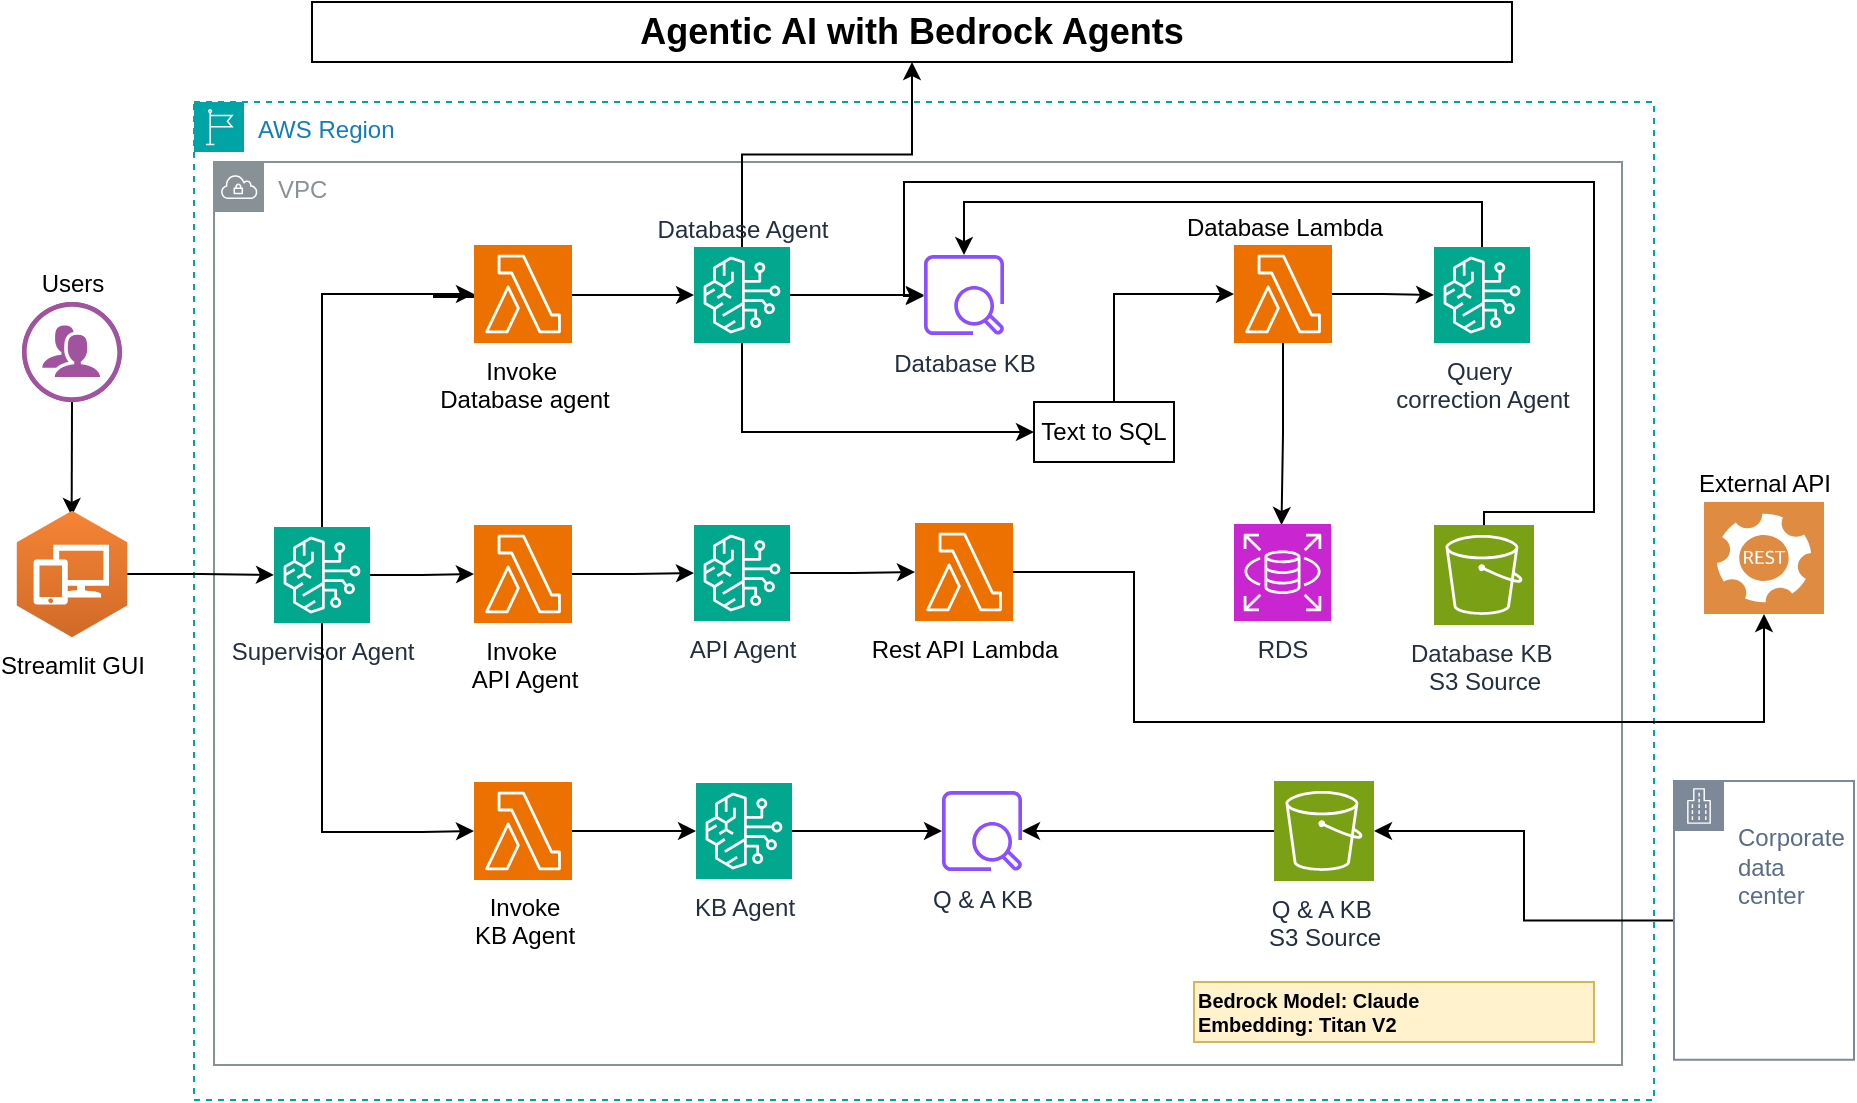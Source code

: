 <mxfile version="24.7.14">
  <diagram name="Page-1" id="BEV_N_K4sCaPAyVdjuHi">
    <mxGraphModel dx="3804" dy="1042" grid="1" gridSize="10" guides="1" tooltips="1" connect="1" arrows="1" fold="1" page="1" pageScale="1" pageWidth="850" pageHeight="1100" background="none" math="0" shadow="0">
      <root>
        <mxCell id="0" />
        <mxCell id="1" parent="0" />
        <mxCell id="mIhtb_WAByD7dWI37VxC-13" value="AWS Region" style="points=[[0,0],[0.25,0],[0.5,0],[0.75,0],[1,0],[1,0.25],[1,0.5],[1,0.75],[1,1],[0.75,1],[0.5,1],[0.25,1],[0,1],[0,0.75],[0,0.5],[0,0.25]];outlineConnect=0;gradientColor=none;html=1;whiteSpace=wrap;fontSize=12;fontStyle=0;container=0;pointerEvents=0;collapsible=0;recursiveResize=0;shape=mxgraph.aws4.group;grIcon=mxgraph.aws4.group_region;strokeColor=#00A4A6;fillColor=none;verticalAlign=top;align=left;spacingLeft=30;fontColor=#147EBA;dashed=1;" parent="1" vertex="1">
          <mxGeometry y="100" width="730" height="499" as="geometry" />
        </mxCell>
        <mxCell id="mIhtb_WAByD7dWI37VxC-51" value="&lt;b&gt;&lt;font style=&quot;font-size: 18px;&quot;&gt;Agentic AI with Bedrock Agents&lt;/font&gt;&lt;/b&gt;" style="rounded=0;whiteSpace=wrap;html=1;" parent="1" vertex="1">
          <mxGeometry x="59" y="50" width="600" height="30" as="geometry" />
        </mxCell>
        <mxCell id="mIhtb_WAByD7dWI37VxC-10" value="Users" style="verticalLabelPosition=top;sketch=0;html=1;fillColor=#A153A0;strokeColor=#ffffff;verticalAlign=bottom;align=center;points=[[0,0.5,0],[0.125,0.25,0],[0.25,0,0],[0.5,0,0],[0.75,0,0],[0.875,0.25,0],[1,0.5,0],[0.875,0.75,0],[0.75,1,0],[0.5,1,0],[0.125,0.75,0]];pointerEvents=1;shape=mxgraph.cisco_safe.compositeIcon;bgIcon=ellipse;resIcon=mxgraph.cisco_safe.design.users;labelPosition=center;" parent="1" vertex="1">
          <mxGeometry x="-86" y="200" width="50" height="50" as="geometry" />
        </mxCell>
        <mxCell id="3" style="edgeStyle=none;html=1;exitX=0.5;exitY=1;exitDx=0;exitDy=0;exitPerimeter=0;" parent="1" source="mIhtb_WAByD7dWI37VxC-10" edge="1">
          <mxGeometry relative="1" as="geometry">
            <mxPoint x="-2" y="185" as="sourcePoint" />
            <mxPoint x="-61.177" y="307" as="targetPoint" />
          </mxGeometry>
        </mxCell>
        <mxCell id="mIhtb_WAByD7dWI37VxC-12" value="VPC" style="sketch=0;outlineConnect=0;gradientColor=none;html=1;whiteSpace=wrap;fontSize=12;fontStyle=0;shape=mxgraph.aws4.group;grIcon=mxgraph.aws4.group_vpc;strokeColor=#879196;fillColor=none;verticalAlign=top;align=left;spacingLeft=30;fontColor=#879196;dashed=0;" parent="1" vertex="1">
          <mxGeometry x="10" y="130" width="704" height="451.5" as="geometry" />
        </mxCell>
        <mxCell id="mIhtb_WAByD7dWI37VxC-45" value="Text to SQL" style="rounded=0;whiteSpace=wrap;html=1;" parent="1" vertex="1">
          <mxGeometry x="420" y="250" width="70" height="30" as="geometry" />
        </mxCell>
        <mxCell id="_DLhRzLqX7Xbt8yUZtbc-25" style="edgeStyle=orthogonalEdgeStyle;rounded=0;orthogonalLoop=1;jettySize=auto;html=1;exitX=1;exitY=0.5;exitDx=0;exitDy=0;exitPerimeter=0;" parent="1" source="4" target="_DLhRzLqX7Xbt8yUZtbc-13" edge="1">
          <mxGeometry relative="1" as="geometry" />
        </mxCell>
        <mxCell id="62X7Fw03NBtU8NxYTAc2-26" style="edgeStyle=orthogonalEdgeStyle;rounded=0;orthogonalLoop=1;jettySize=auto;html=1;entryX=0;entryY=0.5;entryDx=0;entryDy=0;exitX=0.5;exitY=1;exitDx=0;exitDy=0;exitPerimeter=0;" parent="1" source="4" target="mIhtb_WAByD7dWI37VxC-45" edge="1">
          <mxGeometry relative="1" as="geometry">
            <Array as="points">
              <mxPoint x="274" y="265" />
            </Array>
          </mxGeometry>
        </mxCell>
        <mxCell id="62X7Fw03NBtU8NxYTAc2-30" value="" style="edgeStyle=orthogonalEdgeStyle;rounded=0;orthogonalLoop=1;jettySize=auto;html=1;" parent="1" source="4" target="mIhtb_WAByD7dWI37VxC-51" edge="1">
          <mxGeometry relative="1" as="geometry" />
        </mxCell>
        <mxCell id="4" value="Database Agent" style="sketch=0;points=[[0,0,0],[0.25,0,0],[0.5,0,0],[0.75,0,0],[1,0,0],[0,1,0],[0.25,1,0],[0.5,1,0],[0.75,1,0],[1,1,0],[0,0.25,0],[0,0.5,0],[0,0.75,0],[1,0.25,0],[1,0.5,0],[1,0.75,0]];outlineConnect=0;fontColor=#232F3E;fillColor=#01A88D;strokeColor=#ffffff;dashed=0;verticalLabelPosition=top;verticalAlign=bottom;align=center;html=1;fontSize=12;fontStyle=0;aspect=fixed;shape=mxgraph.aws4.resourceIcon;resIcon=mxgraph.aws4.bedrock;labelPosition=center;" parent="1" vertex="1">
          <mxGeometry x="250" y="172.5" width="48" height="48" as="geometry" />
        </mxCell>
        <mxCell id="_DLhRzLqX7Xbt8yUZtbc-29" style="edgeStyle=orthogonalEdgeStyle;rounded=0;orthogonalLoop=1;jettySize=auto;html=1;exitX=0.5;exitY=0;exitDx=0;exitDy=0;exitPerimeter=0;" parent="1" source="_DLhRzLqX7Xbt8yUZtbc-12" target="_DLhRzLqX7Xbt8yUZtbc-13" edge="1">
          <mxGeometry relative="1" as="geometry">
            <mxPoint x="646" y="120.5" as="sourcePoint" />
            <mxPoint x="366" y="130.5" as="targetPoint" />
            <Array as="points">
              <mxPoint x="645" y="305" />
              <mxPoint x="700" y="305" />
              <mxPoint x="700" y="140" />
              <mxPoint x="355" y="140" />
              <mxPoint x="355" y="197" />
            </Array>
          </mxGeometry>
        </mxCell>
        <mxCell id="_DLhRzLqX7Xbt8yUZtbc-13" value="Database KB" style="sketch=0;outlineConnect=0;fontColor=#232F3E;gradientColor=none;fillColor=#8C4FFF;strokeColor=none;dashed=0;verticalLabelPosition=bottom;verticalAlign=top;align=center;html=1;fontSize=12;fontStyle=0;aspect=fixed;pointerEvents=1;shape=mxgraph.aws4.opensearch_service_data_node;" parent="1" vertex="1">
          <mxGeometry x="365" y="176.5" width="40" height="40" as="geometry" />
        </mxCell>
        <mxCell id="_DLhRzLqX7Xbt8yUZtbc-30" style="edgeStyle=orthogonalEdgeStyle;rounded=0;orthogonalLoop=1;jettySize=auto;html=1;exitX=1;exitY=0.5;exitDx=0;exitDy=0;exitPerimeter=0;" parent="1" source="_DLhRzLqX7Xbt8yUZtbc-18" target="_DLhRzLqX7Xbt8yUZtbc-28" edge="1">
          <mxGeometry relative="1" as="geometry" />
        </mxCell>
        <mxCell id="_DLhRzLqX7Xbt8yUZtbc-18" value="&lt;span style=&quot;color: rgb(0, 0, 0);&quot;&gt;Database Lambda&lt;/span&gt;" style="sketch=0;points=[[0,0,0],[0.25,0,0],[0.5,0,0],[0.75,0,0],[1,0,0],[0,1,0],[0.25,1,0],[0.5,1,0],[0.75,1,0],[1,1,0],[0,0.25,0],[0,0.5,0],[0,0.75,0],[1,0.25,0],[1,0.5,0],[1,0.75,0]];outlineConnect=0;fontColor=#232F3E;fillColor=#ED7100;strokeColor=#ffffff;dashed=0;verticalLabelPosition=top;verticalAlign=bottom;align=center;html=1;fontSize=12;fontStyle=0;aspect=fixed;shape=mxgraph.aws4.resourceIcon;resIcon=mxgraph.aws4.lambda;labelPosition=center;" parent="1" vertex="1">
          <mxGeometry x="520" y="171.5" width="49" height="49" as="geometry" />
        </mxCell>
        <mxCell id="_DLhRzLqX7Xbt8yUZtbc-28" value="Query&amp;nbsp;&lt;div&gt;correction Agent&lt;/div&gt;" style="sketch=0;points=[[0,0,0],[0.25,0,0],[0.5,0,0],[0.75,0,0],[1,0,0],[0,1,0],[0.25,1,0],[0.5,1,0],[0.75,1,0],[1,1,0],[0,0.25,0],[0,0.5,0],[0,0.75,0],[1,0.25,0],[1,0.5,0],[1,0.75,0]];outlineConnect=0;fontColor=#232F3E;fillColor=#01A88D;strokeColor=#ffffff;dashed=0;verticalLabelPosition=bottom;verticalAlign=top;align=center;html=1;fontSize=12;fontStyle=0;aspect=fixed;shape=mxgraph.aws4.resourceIcon;resIcon=mxgraph.aws4.bedrock;" parent="1" vertex="1">
          <mxGeometry x="620" y="172.5" width="48" height="48" as="geometry" />
        </mxCell>
        <mxCell id="_DLhRzLqX7Xbt8yUZtbc-33" style="edgeStyle=orthogonalEdgeStyle;rounded=0;orthogonalLoop=1;jettySize=auto;html=1;" parent="1" source="_DLhRzLqX7Xbt8yUZtbc-28" target="_DLhRzLqX7Xbt8yUZtbc-13" edge="1">
          <mxGeometry relative="1" as="geometry">
            <Array as="points">
              <mxPoint x="644" y="150" />
              <mxPoint x="385" y="150" />
            </Array>
          </mxGeometry>
        </mxCell>
        <mxCell id="_DLhRzLqX7Xbt8yUZtbc-36" style="edgeStyle=orthogonalEdgeStyle;rounded=0;orthogonalLoop=1;jettySize=auto;html=1;exitX=0.5;exitY=1;exitDx=0;exitDy=0;exitPerimeter=0;entryX=0.5;entryY=0;entryDx=0;entryDy=0;entryPerimeter=0;" parent="1" source="_DLhRzLqX7Xbt8yUZtbc-18" edge="1">
          <mxGeometry relative="1" as="geometry">
            <mxPoint x="543.75" y="311.5" as="targetPoint" />
          </mxGeometry>
        </mxCell>
        <mxCell id="_DLhRzLqX7Xbt8yUZtbc-21" style="edgeStyle=orthogonalEdgeStyle;rounded=0;orthogonalLoop=1;jettySize=auto;html=1;" parent="1" source="mIhtb_WAByD7dWI37VxC-14" target="_DLhRzLqX7Xbt8yUZtbc-11" edge="1">
          <mxGeometry relative="1" as="geometry" />
        </mxCell>
        <mxCell id="mIhtb_WAByD7dWI37VxC-14" value="Q &amp;amp; A KB&amp;nbsp;&lt;div&gt;S3 Source&lt;/div&gt;" style="sketch=0;points=[[0,0,0],[0.25,0,0],[0.5,0,0],[0.75,0,0],[1,0,0],[0,1,0],[0.25,1,0],[0.5,1,0],[0.75,1,0],[1,1,0],[0,0.25,0],[0,0.5,0],[0,0.75,0],[1,0.25,0],[1,0.5,0],[1,0.75,0]];outlineConnect=0;fontColor=#232F3E;fillColor=#7AA116;strokeColor=#ffffff;dashed=0;verticalLabelPosition=bottom;verticalAlign=top;align=center;html=1;fontSize=12;fontStyle=0;aspect=fixed;shape=mxgraph.aws4.resourceIcon;resIcon=mxgraph.aws4.s3;" parent="1" vertex="1">
          <mxGeometry x="540" y="439.5" width="50" height="50" as="geometry" />
        </mxCell>
        <mxCell id="mIhtb_WAByD7dWI37VxC-17" value="RDS" style="sketch=0;points=[[0,0,0],[0.25,0,0],[0.5,0,0],[0.75,0,0],[1,0,0],[0,1,0],[0.25,1,0],[0.5,1,0],[0.75,1,0],[1,1,0],[0,0.25,0],[0,0.5,0],[0,0.75,0],[1,0.25,0],[1,0.5,0],[1,0.75,0]];outlineConnect=0;fontColor=#232F3E;fillColor=#C925D1;strokeColor=#ffffff;dashed=0;verticalLabelPosition=bottom;verticalAlign=top;align=center;html=1;fontSize=12;fontStyle=0;aspect=fixed;shape=mxgraph.aws4.resourceIcon;resIcon=mxgraph.aws4.rds;" parent="1" vertex="1">
          <mxGeometry x="520" y="311" width="48.5" height="48.5" as="geometry" />
        </mxCell>
        <mxCell id="mIhtb_WAByD7dWI37VxC-57" value="&lt;h5&gt;Bedrock Model: Claude&lt;font size=&quot;1&quot;&gt;&lt;br&gt;&lt;/font&gt;&lt;span style=&quot;background-color: initial;&quot;&gt;&lt;font style=&quot;font-size: 10px;&quot;&gt;Embedding: Titan V2&lt;/font&gt;&lt;/span&gt;&lt;/h5&gt;" style="text;html=1;align=left;verticalAlign=middle;whiteSpace=wrap;rounded=0;strokeColor=#d6b656;fillColor=#fff2cc;" parent="1" vertex="1">
          <mxGeometry x="500" y="540" width="200" height="30" as="geometry" />
        </mxCell>
        <mxCell id="5" value="API Agent" style="sketch=0;points=[[0,0,0],[0.25,0,0],[0.5,0,0],[0.75,0,0],[1,0,0],[0,1,0],[0.25,1,0],[0.5,1,0],[0.75,1,0],[1,1,0],[0,0.25,0],[0,0.5,0],[0,0.75,0],[1,0.25,0],[1,0.5,0],[1,0.75,0]];outlineConnect=0;fontColor=#232F3E;fillColor=#01A88D;strokeColor=#ffffff;dashed=0;verticalLabelPosition=bottom;verticalAlign=top;align=center;html=1;fontSize=12;fontStyle=0;aspect=fixed;shape=mxgraph.aws4.resourceIcon;resIcon=mxgraph.aws4.bedrock;" parent="1" vertex="1">
          <mxGeometry x="250" y="311.5" width="48" height="48" as="geometry" />
        </mxCell>
        <mxCell id="_DLhRzLqX7Xbt8yUZtbc-16" style="edgeStyle=orthogonalEdgeStyle;rounded=0;orthogonalLoop=1;jettySize=auto;html=1;exitX=1;exitY=0.5;exitDx=0;exitDy=0;exitPerimeter=0;" parent="1" source="6" target="_DLhRzLqX7Xbt8yUZtbc-11" edge="1">
          <mxGeometry relative="1" as="geometry" />
        </mxCell>
        <mxCell id="6" value="KB Agent" style="sketch=0;points=[[0,0,0],[0.25,0,0],[0.5,0,0],[0.75,0,0],[1,0,0],[0,1,0],[0.25,1,0],[0.5,1,0],[0.75,1,0],[1,1,0],[0,0.25,0],[0,0.5,0],[0,0.75,0],[1,0.25,0],[1,0.5,0],[1,0.75,0]];outlineConnect=0;fontColor=#232F3E;fillColor=#01A88D;strokeColor=#ffffff;dashed=0;verticalLabelPosition=bottom;verticalAlign=top;align=center;html=1;fontSize=12;fontStyle=0;aspect=fixed;shape=mxgraph.aws4.resourceIcon;resIcon=mxgraph.aws4.bedrock;" parent="1" vertex="1">
          <mxGeometry x="251" y="440.5" width="48" height="48" as="geometry" />
        </mxCell>
        <mxCell id="_DLhRzLqX7Xbt8yUZtbc-11" value="Q &amp;amp; A KB" style="sketch=0;outlineConnect=0;fontColor=#232F3E;gradientColor=none;fillColor=#8C4FFF;strokeColor=none;dashed=0;verticalLabelPosition=bottom;verticalAlign=top;align=center;html=1;fontSize=12;fontStyle=0;aspect=fixed;pointerEvents=1;shape=mxgraph.aws4.opensearch_service_data_node;" parent="1" vertex="1">
          <mxGeometry x="374" y="444.5" width="40" height="40" as="geometry" />
        </mxCell>
        <mxCell id="_DLhRzLqX7Xbt8yUZtbc-12" value="Database KB&amp;nbsp;&lt;div&gt;S3 Source&lt;/div&gt;" style="sketch=0;points=[[0,0,0],[0.25,0,0],[0.5,0,0],[0.75,0,0],[1,0,0],[0,1,0],[0.25,1,0],[0.5,1,0],[0.75,1,0],[1,1,0],[0,0.25,0],[0,0.5,0],[0,0.75,0],[1,0.25,0],[1,0.5,0],[1,0.75,0]];outlineConnect=0;fontColor=#232F3E;fillColor=#7AA116;strokeColor=#ffffff;dashed=0;verticalLabelPosition=bottom;verticalAlign=top;align=center;html=1;fontSize=12;fontStyle=0;aspect=fixed;shape=mxgraph.aws4.resourceIcon;resIcon=mxgraph.aws4.s3;" parent="1" vertex="1">
          <mxGeometry x="620" y="311.5" width="50" height="50" as="geometry" />
        </mxCell>
        <mxCell id="PNLJHfurZxHp6mNEIcw_-7" style="edgeStyle=orthogonalEdgeStyle;rounded=0;orthogonalLoop=1;jettySize=auto;html=1;exitX=1;exitY=0.5;exitDx=0;exitDy=0;exitPerimeter=0;" edge="1" parent="1" source="_DLhRzLqX7Xbt8yUZtbc-19" target="PNLJHfurZxHp6mNEIcw_-6">
          <mxGeometry relative="1" as="geometry">
            <Array as="points">
              <mxPoint x="470" y="335" />
              <mxPoint x="470" y="410" />
              <mxPoint x="785" y="410" />
            </Array>
          </mxGeometry>
        </mxCell>
        <mxCell id="_DLhRzLqX7Xbt8yUZtbc-19" value="&lt;span style=&quot;color: rgb(0, 0, 0);&quot;&gt;Rest API Lambda&lt;/span&gt;" style="sketch=0;points=[[0,0,0],[0.25,0,0],[0.5,0,0],[0.75,0,0],[1,0,0],[0,1,0],[0.25,1,0],[0.5,1,0],[0.75,1,0],[1,1,0],[0,0.25,0],[0,0.5,0],[0,0.75,0],[1,0.25,0],[1,0.5,0],[1,0.75,0]];outlineConnect=0;fontColor=#232F3E;fillColor=#ED7100;strokeColor=#ffffff;dashed=0;verticalLabelPosition=bottom;verticalAlign=top;align=center;html=1;fontSize=12;fontStyle=0;aspect=fixed;shape=mxgraph.aws4.resourceIcon;resIcon=mxgraph.aws4.lambda;" parent="1" vertex="1">
          <mxGeometry x="360.5" y="310.5" width="49" height="49" as="geometry" />
        </mxCell>
        <mxCell id="_DLhRzLqX7Xbt8yUZtbc-34" style="edgeStyle=orthogonalEdgeStyle;rounded=0;orthogonalLoop=1;jettySize=auto;html=1;exitX=1;exitY=0.5;exitDx=0;exitDy=0;exitPerimeter=0;entryX=0;entryY=0.5;entryDx=0;entryDy=0;entryPerimeter=0;" parent="1" source="5" target="_DLhRzLqX7Xbt8yUZtbc-19" edge="1">
          <mxGeometry relative="1" as="geometry" />
        </mxCell>
        <mxCell id="_DLhRzLqX7Xbt8yUZtbc-22" style="edgeStyle=orthogonalEdgeStyle;rounded=0;orthogonalLoop=1;jettySize=auto;html=1;" parent="1" source="mIhtb_WAByD7dWI37VxC-39" target="mIhtb_WAByD7dWI37VxC-14" edge="1">
          <mxGeometry relative="1" as="geometry" />
        </mxCell>
        <mxCell id="mIhtb_WAByD7dWI37VxC-39" value="&lt;div&gt;&lt;br&gt;&lt;/div&gt;&lt;div&gt;&lt;span style=&quot;background-color: initial;&quot;&gt;Corporate data center&lt;/span&gt;&lt;br&gt;&lt;/div&gt;" style="points=[[0,0],[0.25,0],[0.5,0],[0.75,0],[1,0],[1,0.25],[1,0.5],[1,0.75],[1,1],[0.75,1],[0.5,1],[0.25,1],[0,1],[0,0.75],[0,0.5],[0,0.25]];outlineConnect=0;gradientColor=none;html=1;whiteSpace=wrap;fontSize=12;fontStyle=0;container=1;pointerEvents=0;collapsible=0;recursiveResize=0;shape=mxgraph.aws4.group;grIcon=mxgraph.aws4.group_corporate_data_center;strokeColor=#7D8998;fillColor=none;verticalAlign=top;align=left;spacingLeft=30;fontColor=#5A6C86;dashed=0;" parent="1" vertex="1">
          <mxGeometry x="740" y="439.5" width="90" height="139.37" as="geometry" />
        </mxCell>
        <mxCell id="62X7Fw03NBtU8NxYTAc2-6" value="Supervisor Agent" style="sketch=0;points=[[0,0,0],[0.25,0,0],[0.5,0,0],[0.75,0,0],[1,0,0],[0,1,0],[0.25,1,0],[0.5,1,0],[0.75,1,0],[1,1,0],[0,0.25,0],[0,0.5,0],[0,0.75,0],[1,0.25,0],[1,0.5,0],[1,0.75,0]];outlineConnect=0;fontColor=#232F3E;fillColor=#01A88D;strokeColor=#ffffff;dashed=0;verticalLabelPosition=bottom;verticalAlign=top;align=center;html=1;fontSize=12;fontStyle=0;aspect=fixed;shape=mxgraph.aws4.resourceIcon;resIcon=mxgraph.aws4.bedrock;" parent="1" vertex="1">
          <mxGeometry x="40" y="312.5" width="48" height="48" as="geometry" />
        </mxCell>
        <mxCell id="62X7Fw03NBtU8NxYTAc2-15" style="edgeStyle=orthogonalEdgeStyle;rounded=0;orthogonalLoop=1;jettySize=auto;html=1;exitX=1;exitY=0.5;exitDx=0;exitDy=0;exitPerimeter=0;" parent="1" source="62X7Fw03NBtU8NxYTAc2-29" target="62X7Fw03NBtU8NxYTAc2-6" edge="1">
          <mxGeometry relative="1" as="geometry">
            <mxPoint x="-32.46" y="336" as="sourcePoint" />
          </mxGeometry>
        </mxCell>
        <mxCell id="62X7Fw03NBtU8NxYTAc2-12" style="edgeStyle=orthogonalEdgeStyle;rounded=0;orthogonalLoop=1;jettySize=auto;html=1;entryX=0;entryY=0.5;entryDx=0;entryDy=0;entryPerimeter=0;" parent="1" source="62X7Fw03NBtU8NxYTAc2-16" target="4" edge="1">
          <mxGeometry relative="1" as="geometry">
            <Array as="points">
              <mxPoint x="120" y="197.5" />
            </Array>
          </mxGeometry>
        </mxCell>
        <mxCell id="62X7Fw03NBtU8NxYTAc2-14" style="edgeStyle=orthogonalEdgeStyle;rounded=0;orthogonalLoop=1;jettySize=auto;html=1;entryX=0;entryY=0.5;entryDx=0;entryDy=0;entryPerimeter=0;" parent="1" source="62X7Fw03NBtU8NxYTAc2-18" target="5" edge="1">
          <mxGeometry relative="1" as="geometry" />
        </mxCell>
        <mxCell id="62X7Fw03NBtU8NxYTAc2-16" value="&lt;span style=&quot;color: rgb(0, 0, 0);&quot;&gt;Invoke&amp;nbsp;&lt;/span&gt;&lt;div&gt;&lt;span style=&quot;color: rgb(0, 0, 0);&quot;&gt;Database agent&lt;/span&gt;&lt;/div&gt;" style="sketch=0;points=[[0,0,0],[0.25,0,0],[0.5,0,0],[0.75,0,0],[1,0,0],[0,1,0],[0.25,1,0],[0.5,1,0],[0.75,1,0],[1,1,0],[0,0.25,0],[0,0.5,0],[0,0.75,0],[1,0.25,0],[1,0.5,0],[1,0.75,0]];outlineConnect=0;fontColor=#232F3E;fillColor=#ED7100;strokeColor=#ffffff;dashed=0;verticalLabelPosition=bottom;verticalAlign=top;align=center;html=1;fontSize=12;fontStyle=0;aspect=fixed;shape=mxgraph.aws4.resourceIcon;resIcon=mxgraph.aws4.lambda;" parent="1" vertex="1">
          <mxGeometry x="140" y="171.5" width="49" height="49" as="geometry" />
        </mxCell>
        <mxCell id="62X7Fw03NBtU8NxYTAc2-20" value="&lt;span style=&quot;color: rgb(0, 0, 0);&quot;&gt;Invoke&lt;/span&gt;&lt;div&gt;&lt;span style=&quot;color: rgb(0, 0, 0);&quot;&gt;KB Agent&lt;/span&gt;&lt;/div&gt;" style="sketch=0;points=[[0,0,0],[0.25,0,0],[0.5,0,0],[0.75,0,0],[1,0,0],[0,1,0],[0.25,1,0],[0.5,1,0],[0.75,1,0],[1,1,0],[0,0.25,0],[0,0.5,0],[0,0.75,0],[1,0.25,0],[1,0.5,0],[1,0.75,0]];outlineConnect=0;fontColor=#232F3E;fillColor=#ED7100;strokeColor=#ffffff;dashed=0;verticalLabelPosition=bottom;verticalAlign=top;align=center;html=1;fontSize=12;fontStyle=0;aspect=fixed;shape=mxgraph.aws4.resourceIcon;resIcon=mxgraph.aws4.lambda;" parent="1" vertex="1">
          <mxGeometry x="140" y="440" width="49" height="49" as="geometry" />
        </mxCell>
        <mxCell id="62X7Fw03NBtU8NxYTAc2-22" style="edgeStyle=orthogonalEdgeStyle;rounded=0;orthogonalLoop=1;jettySize=auto;html=1;exitX=0.5;exitY=0;exitDx=0;exitDy=0;exitPerimeter=0;entryX=0;entryY=0.5;entryDx=0;entryDy=0;entryPerimeter=0;" parent="1" source="62X7Fw03NBtU8NxYTAc2-6" target="62X7Fw03NBtU8NxYTAc2-16" edge="1">
          <mxGeometry relative="1" as="geometry" />
        </mxCell>
        <mxCell id="62X7Fw03NBtU8NxYTAc2-23" value="" style="edgeStyle=orthogonalEdgeStyle;rounded=0;orthogonalLoop=1;jettySize=auto;html=1;entryX=0;entryY=0.5;entryDx=0;entryDy=0;entryPerimeter=0;" parent="1" source="62X7Fw03NBtU8NxYTAc2-6" target="62X7Fw03NBtU8NxYTAc2-18" edge="1">
          <mxGeometry relative="1" as="geometry">
            <mxPoint x="88" y="337" as="sourcePoint" />
            <mxPoint x="216" y="337" as="targetPoint" />
          </mxGeometry>
        </mxCell>
        <mxCell id="62X7Fw03NBtU8NxYTAc2-18" value="&lt;span style=&quot;color: rgb(0, 0, 0);&quot;&gt;Invoke&amp;nbsp;&lt;/span&gt;&lt;div&gt;&lt;span style=&quot;color: rgb(0, 0, 0);&quot;&gt;API Agent&lt;/span&gt;&lt;/div&gt;" style="sketch=0;points=[[0,0,0],[0.25,0,0],[0.5,0,0],[0.75,0,0],[1,0,0],[0,1,0],[0.25,1,0],[0.5,1,0],[0.75,1,0],[1,1,0],[0,0.25,0],[0,0.5,0],[0,0.75,0],[1,0.25,0],[1,0.5,0],[1,0.75,0]];outlineConnect=0;fontColor=#232F3E;fillColor=#ED7100;strokeColor=#ffffff;dashed=0;verticalLabelPosition=bottom;verticalAlign=top;align=center;html=1;fontSize=12;fontStyle=0;aspect=fixed;shape=mxgraph.aws4.resourceIcon;resIcon=mxgraph.aws4.lambda;" parent="1" vertex="1">
          <mxGeometry x="140" y="311.5" width="49" height="49" as="geometry" />
        </mxCell>
        <mxCell id="62X7Fw03NBtU8NxYTAc2-24" style="edgeStyle=orthogonalEdgeStyle;rounded=0;orthogonalLoop=1;jettySize=auto;html=1;entryX=0;entryY=0.5;entryDx=0;entryDy=0;entryPerimeter=0;" parent="1" source="62X7Fw03NBtU8NxYTAc2-6" target="62X7Fw03NBtU8NxYTAc2-20" edge="1">
          <mxGeometry relative="1" as="geometry">
            <Array as="points">
              <mxPoint x="64" y="465" />
              <mxPoint x="114" y="465" />
            </Array>
          </mxGeometry>
        </mxCell>
        <mxCell id="62X7Fw03NBtU8NxYTAc2-25" style="edgeStyle=orthogonalEdgeStyle;rounded=0;orthogonalLoop=1;jettySize=auto;html=1;entryX=0;entryY=0.5;entryDx=0;entryDy=0;entryPerimeter=0;" parent="1" source="62X7Fw03NBtU8NxYTAc2-20" target="6" edge="1">
          <mxGeometry relative="1" as="geometry" />
        </mxCell>
        <mxCell id="62X7Fw03NBtU8NxYTAc2-28" style="edgeStyle=orthogonalEdgeStyle;rounded=0;orthogonalLoop=1;jettySize=auto;html=1;entryX=0;entryY=0.5;entryDx=0;entryDy=0;entryPerimeter=0;" parent="1" source="mIhtb_WAByD7dWI37VxC-45" target="_DLhRzLqX7Xbt8yUZtbc-18" edge="1">
          <mxGeometry relative="1" as="geometry">
            <Array as="points">
              <mxPoint x="460" y="196" />
            </Array>
          </mxGeometry>
        </mxCell>
        <mxCell id="62X7Fw03NBtU8NxYTAc2-29" value="Streamlit GUI" style="outlineConnect=0;dashed=0;verticalLabelPosition=bottom;verticalAlign=top;align=center;html=1;shape=mxgraph.aws3.workspaces;fillColor=#D16A28;gradientColor=#F58435;gradientDirection=north;" parent="1" vertex="1">
          <mxGeometry x="-88.61" y="304.38" width="55.22" height="63.25" as="geometry" />
        </mxCell>
        <mxCell id="PNLJHfurZxHp6mNEIcw_-6" value="External API" style="sketch=0;pointerEvents=1;shadow=0;dashed=0;html=1;strokeColor=none;fillColor=#DF8C42;labelPosition=center;verticalLabelPosition=top;verticalAlign=bottom;align=center;outlineConnect=0;shape=mxgraph.veeam2.restful_api;" vertex="1" parent="1">
          <mxGeometry x="755" y="300" width="60" height="56" as="geometry" />
        </mxCell>
      </root>
    </mxGraphModel>
  </diagram>
</mxfile>
